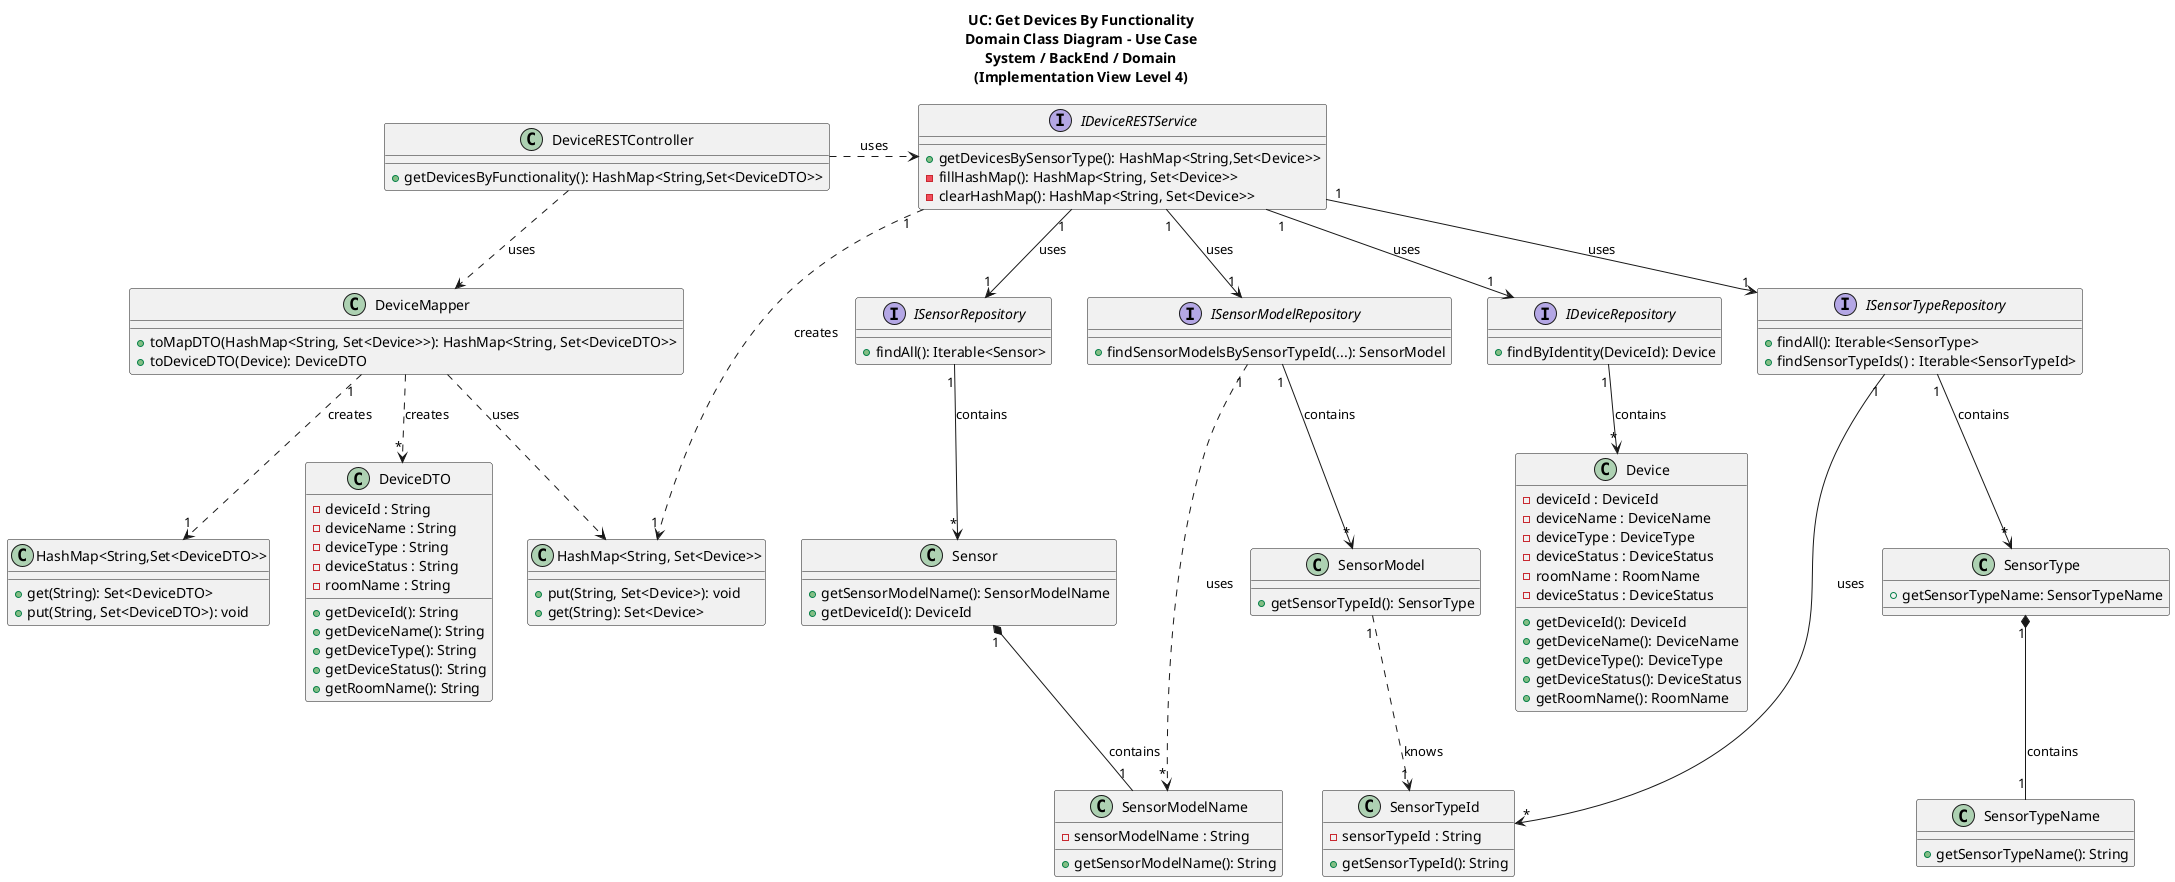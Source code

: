 @startuml

title UC: Get Devices By Functionality\nDomain Class Diagram - Use Case\nSystem / BackEnd / Domain\n(Implementation View Level 4)

class DeviceRESTController{
+ getDevicesByFunctionality(): HashMap<String,Set<DeviceDTO>>
}
interface IDeviceRESTService{
+ getDevicesBySensorType(): HashMap<String,Set<Device>>
- fillHashMap(): HashMap<String, Set<Device>>
- clearHashMap(): HashMap<String, Set<Device>>
}
interface ISensorTypeRepository{
+ findAll(): Iterable<SensorType>
+ findSensorTypeIds() : Iterable<SensorTypeId>
}
interface ISensorModelRepository{
+ findSensorModelsBySensorTypeId(...): SensorModel
}
class SensorType{
+ getSensorTypeName: SensorTypeName
}
class SensorTypeName{
+ getSensorTypeName(): String
}

class SensorModelName{
- sensorModelName : String
+ getSensorModelName(): String
}

class "HashMap<String, Set<Device>>"{
+ put(String, Set<Device>): void
+ get(String): Set<Device>
}
class "HashMap<String,Set<DeviceDTO>>"{
+ get(String): Set<DeviceDTO>
+ put(String, Set<DeviceDTO>): void
}
interface ISensorRepository{
+ findAll(): Iterable<Sensor>
}
class Sensor{
+ getSensorModelName(): SensorModelName
+ getDeviceId(): DeviceId
}
class Device{
- deviceId : DeviceId
- deviceName : DeviceName
- deviceType : DeviceType
- deviceStatus : DeviceStatus
- roomName : RoomName
- deviceStatus : DeviceStatus
+ getDeviceId(): DeviceId
+ getDeviceName(): DeviceName
+ getDeviceType(): DeviceType
+ getDeviceStatus(): DeviceStatus
+ getRoomName(): RoomName
}
class SensorModel{
+getSensorTypeId(): SensorType
}
interface IDeviceRepository{
+ findByIdentity(DeviceId): Device
}
class DeviceMapper{
+toMapDTO(HashMap<String, Set<Device>>): HashMap<String, Set<DeviceDTO>>
+toDeviceDTO(Device): DeviceDTO
}
class SensorTypeId{
- sensorTypeId : String
+ getSensorTypeId(): String
}
class DeviceDTO{
- deviceId : String
- deviceName : String
- deviceType : String
- deviceStatus : String
- roomName : String
+ getDeviceId(): String
+ getDeviceName(): String
+ getDeviceType(): String
+ getDeviceStatus(): String
+ getRoomName(): String
}

DeviceRESTController  .>  IDeviceRESTService : uses
DeviceRESTController ..>  DeviceMapper : uses

IDeviceRESTService "1" --> "1" ISensorTypeRepository : uses
IDeviceRESTService "1" --> "1" IDeviceRepository : uses
IDeviceRESTService "1" --> "1" ISensorRepository : uses
IDeviceRESTService "1" --> "1" ISensorModelRepository : uses
IDeviceRESTService "1" ..> "1" "HashMap<String, Set<Device>>" : creates

DeviceMapper "1" ..> "1" "HashMap<String,Set<DeviceDTO>>" : creates
DeviceMapper  ..> "*" DeviceDTO : creates
DeviceMapper ..> "HashMap<String, Set<Device>>" : uses



ISensorTypeRepository "1" --> "*" SensorType : contains
ISensorModelRepository "1" --> "*" SensorModel : contains
ISensorModelRepository "1" ..> "*" SensorModelName : uses
IDeviceRepository "1" --> "*" Device : contains
ISensorRepository "1" --> "*" Sensor : contains

SensorType "1" *-- "1" SensorTypeName : contains
Sensor "1" *-- "1" SensorModelName : contains
SensorModel "1" ..> "1" SensorTypeId : knows
ISensorTypeRepository "1" --> "*" SensorTypeId : uses

@enduml